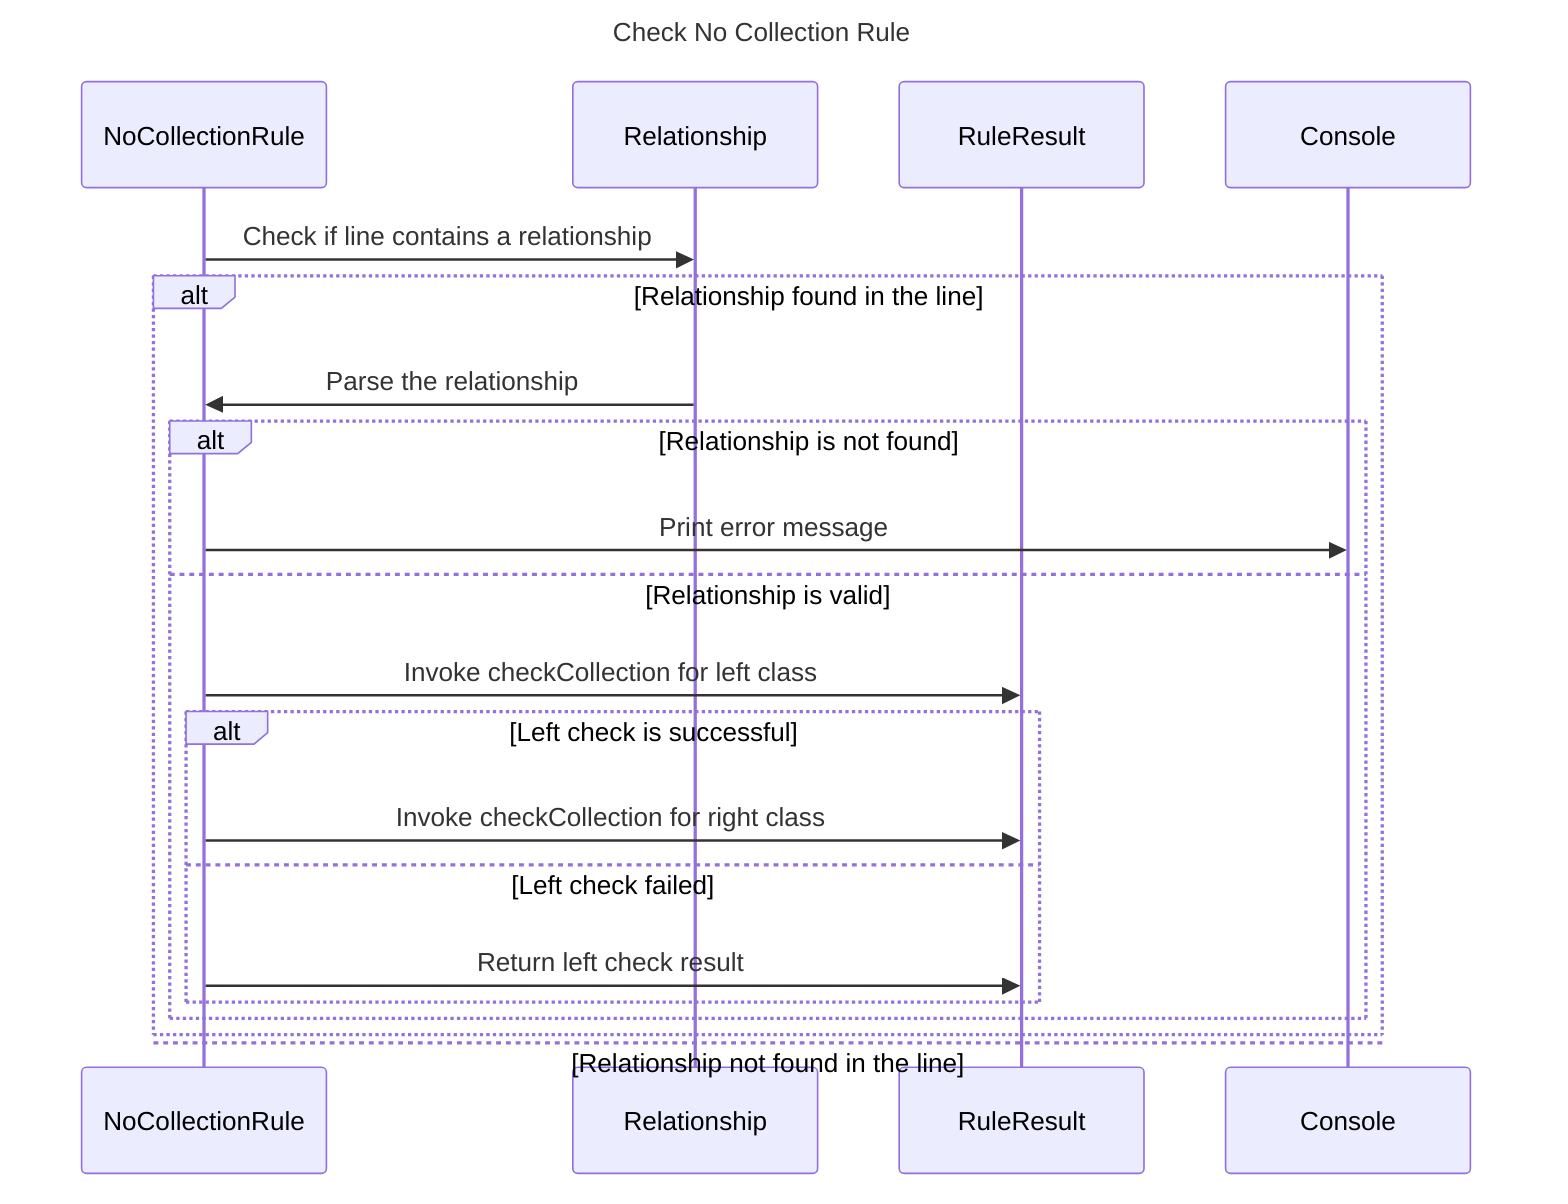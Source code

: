 ---
title: Check No Collection Rule
---

sequenceDiagram
    participant NoCollectionRule
    participant Relationship
    participant RuleResult
    participant Console
    
    NoCollectionRule->>Relationship: Check if line contains a relationship
    alt Relationship found in the line
        Relationship->>NoCollectionRule: Parse the relationship
        alt Relationship is not found
            NoCollectionRule->>Console: Print error message
        else Relationship is valid
            NoCollectionRule->>RuleResult: Invoke checkCollection for left class
            alt Left check is successful
                NoCollectionRule->>RuleResult: Invoke checkCollection for right class
            else Left check failed
                NoCollectionRule->>RuleResult: Return left check result
            end
        end
    else Relationship not found in the line
end